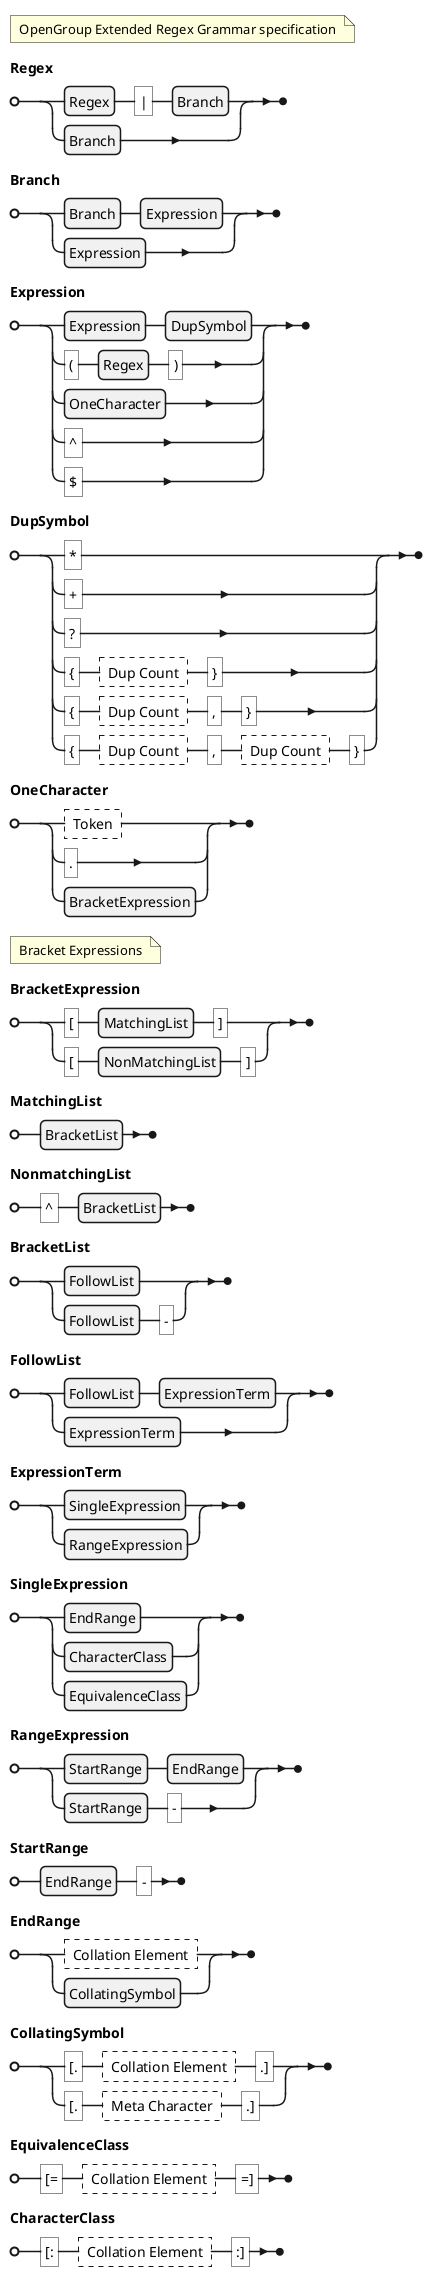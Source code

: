 @startebnf OpenGroup Extended Regular Expression Specification

(* OpenGroup Extended Regex Grammar specification *)
Regex = Regex, "|", Branch 
      | Branch
      ;

Branch = Branch, Expression
       | Expression
       ;

Expression = Expression, DupSymbol
           | "(", Regex, ")"
           | OneCharacter
           | "^"
           | "$"
           ;

DupSymbol = "*"
          | "+"
          | "?"
          | "{", ? Dup Count ?, "}"
          | "{", ? Dup Count ?, "," , "}"
          | "{", ? Dup Count ?, "," , ? Dup Count ? , "}"
          ;

OneCharacter = ? Token ? 
             | "."
             | BracketExpression
             ;

(* Bracket Expressions *)
BracketExpression = "[", MatchingList, "]"
                  | "[", NonMatchingList, "]"
                  ;

MatchingList = BracketList;
NonmatchingList = "^", BracketList;

BracketList = FollowList
            | FollowList, "-"
            ;

FollowList = FollowList, ExpressionTerm
           | ExpressionTerm
           ;

ExpressionTerm = SingleExpression
               | RangeExpression
               ;

SingleExpression = EndRange 
                 | CharacterClass
                 | EquivalenceClass
                 ;

RangeExpression = StartRange, EndRange
                | StartRange, "-"
                ;

StartRange = EndRange, "-";

EndRange = ? Collation Element ?
         | CollatingSymbol
         ;

CollatingSymbol = "[.", ? Collation Element ?, ".]"
                | "[.", ? Meta Character ?, ".]"
                ;

EquivalenceClass = "[=", ? Collation Element ?, "=]";
CharacterClass = "[:", ? Collation Element ?, ":]";

@endebnf